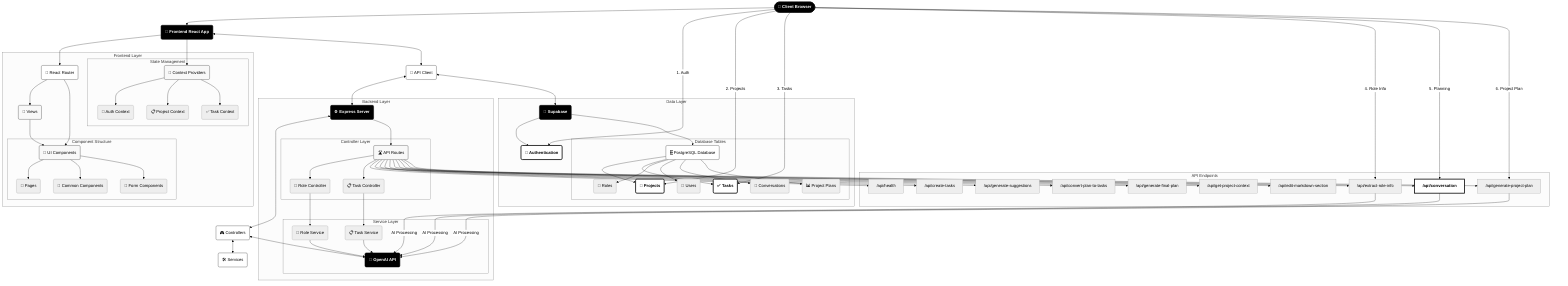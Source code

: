 %%{init: {'theme': 'neutral', 'themeVariables': { 'primaryColor': '#ffffff', 'primaryTextColor': '#000000', 'primaryBorderColor': '#000000', 'lineColor': '#000000', 'secondaryColor': '#f8f8f8', 'tertiaryColor': '#ffffff'}}}%%

flowchart TD
    %% Main Components with clean, black and white aesthetic
    Client(["👤 Client Browser"]) --> Frontend("📱 Frontend React App")
    Frontend --> Router("🧭 React Router")
    Frontend --> ContextProviders("🔄 Context Providers")
    Frontend <--> APIClient("🔌 API Client")
    APIClient <--> ExpressServer("⚙️ Express Server")
    ExpressServer <--> Controllers("🎮 Controllers")
    Controllers <--> Services("🛠️ Services")
    Controllers <--> OpenAI("🧠 OpenAI API")
    APIClient <--> Supabase("💾 Supabase")
    
    %% Frontend Layer - Clean, modern organization
    subgraph "Frontend Layer"
        direction TB
        Router --> Views("📄 Views")
        Router --> Components("🧩 UI Components")
        Views --> Components
        
        subgraph "State Management"
            direction LR
            ContextProviders --> AuthContext("🔐 Auth Context")
            ContextProviders --> ProjectContext("📋 Project Context")
            ContextProviders --> TaskContext("✅ Task Context")
        end
        
        subgraph "Component Structure"
            direction LR
            Components --> Pages("📑 Pages")
            Components --> Common("🔄 Common Components")
            Components --> Form("📝 Form Components")
        end
    end
    
    %% Backend Layer - Clear separation of concerns
    subgraph "Backend Layer"
        direction TB
        ExpressServer --> ApiRoutes("🛣️ API Routes")
        
        subgraph "Controller Layer"
            direction LR
            ApiRoutes --> RoleController("👥 Role Controller")
            ApiRoutes --> TaskController("📋 Task Controller")
        end
        
        subgraph "Service Layer"
            direction LR
            RoleController --> RoleService("👥 Role Service")
            TaskController --> TaskService("📋 Task Service")
            RoleService --> OpenAI
            TaskService --> OpenAI
        end
    end
    
    %% Data Layer - Clean database structure
    subgraph "Data Layer"
        direction TB
        Supabase --> Auth("🔑 Authentication")
        Supabase --> Database("🗄️ PostgreSQL Database")
        
        subgraph "Database Tables"
            direction TB
            Database --> Projects("📂 Projects")
            Database --> Tasks("✅ Tasks")
            Database --> Roles("👥 Roles")
            Database --> Users("👤 Users")
            Database --> Conversations("💬 Conversations")
            Database --> ProjectPlans("📊 Project Plans")
        end
    end
    
    %% API Endpoints - Modern, organized structure
    subgraph "API Endpoints"
        direction TB
        ApiRoutes --> HealthCheck["/api/health"]
        ApiRoutes --> ExtractRole["/api/extract-role-info"]
        ApiRoutes --> Conversation["/api/conversation"]
        ApiRoutes --> CreateTasks["/api/create-tasks"]
        ApiRoutes --> GenSuggestions["/api/generate-suggestions"]
        ApiRoutes --> GenProjectPlan["/api/generate-project-plan"]
        ApiRoutes --> ConvertPlanToTasks["/api/convert-plan-to-tasks"]
        ApiRoutes --> GenFinalPlan["/api/generate-final-plan"]
        ApiRoutes --> GetProjectContext["/api/get-project-context"]
        ApiRoutes --> EditMarkdown["/api/edit-markdown-section"]
    end
    
    %% User Flow - Clean, numbered steps
    Client --> |"1. Auth"|Auth
    Client --> |"2. Projects"|Projects
    Client --> |"3. Tasks"|Tasks
    Client --> |"4. Role Info"|ExtractRole
    Client --> |"5. Planning"|Conversation
    Client --> |"6. Project Plan"|GenProjectPlan
    
    %% Application Flow
    ExtractRole --> |"AI Processing"|OpenAI
    Conversation --> |"AI Processing"|OpenAI
    GenProjectPlan --> |"AI Processing"|OpenAI
    
    %% Modern, clean styling
    classDef primary fill:#000000,stroke:#000000,stroke-width:2px,color:#ffffff,font-weight:bold
    classDef secondary fill:#ffffff,stroke:#000000,stroke-width:1px,color:#000000
    classDef tertiary fill:#f8f8f8,stroke:#000000,stroke-width:1px,color:#000000
    classDef emphasis fill:#ffffff,stroke:#000000,stroke-width:3px,color:#000000,font-weight:bold
    
    class Client,Frontend,ExpressServer,Supabase,OpenAI primary
    class Router,APIClient,Controllers,Services,Database secondary
    class Views,Components,ApiRoutes,ContextProviders tertiary
    class Auth,Projects,Tasks,Conversation emphasis